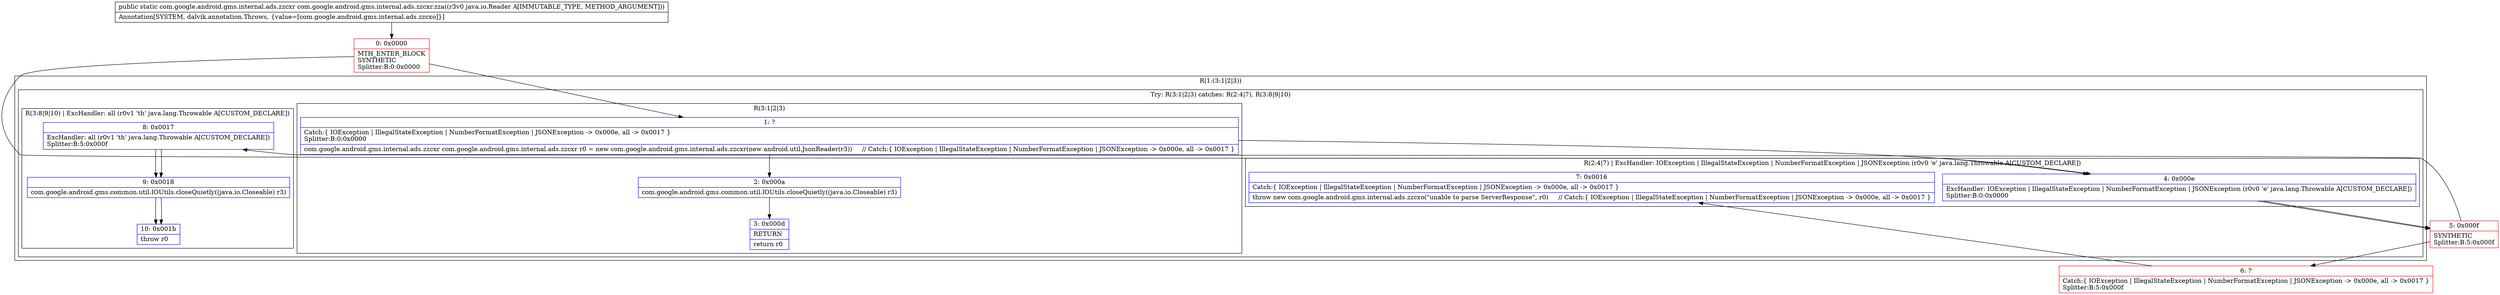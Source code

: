 digraph "CFG forcom.google.android.gms.internal.ads.zzcxr.zza(Ljava\/io\/Reader;)Lcom\/google\/android\/gms\/internal\/ads\/zzcxr;" {
subgraph cluster_Region_13235310 {
label = "R(1:(3:1|2|3))";
node [shape=record,color=blue];
subgraph cluster_TryCatchRegion_1614453899 {
label = "Try: R(3:1|2|3) catches: R(2:4|7), R(3:8|9|10)";
node [shape=record,color=blue];
subgraph cluster_Region_2141953171 {
label = "R(3:1|2|3)";
node [shape=record,color=blue];
Node_1 [shape=record,label="{1\:\ ?|Catch:\{ IOException \| IllegalStateException \| NumberFormatException \| JSONException \-\> 0x000e, all \-\> 0x0017 \}\lSplitter:B:0:0x0000\l|com.google.android.gms.internal.ads.zzcxr com.google.android.gms.internal.ads.zzcxr r0 = new com.google.android.gms.internal.ads.zzcxr(new android.util.JsonReader(r3))     \/\/ Catch:\{ IOException \| IllegalStateException \| NumberFormatException \| JSONException \-\> 0x000e, all \-\> 0x0017 \}\l}"];
Node_2 [shape=record,label="{2\:\ 0x000a|com.google.android.gms.common.util.IOUtils.closeQuietly((java.io.Closeable) r3)\l}"];
Node_3 [shape=record,label="{3\:\ 0x000d|RETURN\l|return r0\l}"];
}
subgraph cluster_Region_1777911642 {
label = "R(2:4|7) | ExcHandler: IOException \| IllegalStateException \| NumberFormatException \| JSONException (r0v0 'e' java.lang.Throwable A[CUSTOM_DECLARE])\l";
node [shape=record,color=blue];
Node_4 [shape=record,label="{4\:\ 0x000e|ExcHandler: IOException \| IllegalStateException \| NumberFormatException \| JSONException (r0v0 'e' java.lang.Throwable A[CUSTOM_DECLARE])\lSplitter:B:0:0x0000\l}"];
Node_7 [shape=record,label="{7\:\ 0x0016|Catch:\{ IOException \| IllegalStateException \| NumberFormatException \| JSONException \-\> 0x000e, all \-\> 0x0017 \}\l|throw new com.google.android.gms.internal.ads.zzcxo(\"unable to parse ServerResponse\", r0)     \/\/ Catch:\{ IOException \| IllegalStateException \| NumberFormatException \| JSONException \-\> 0x000e, all \-\> 0x0017 \}\l}"];
}
subgraph cluster_Region_2099252524 {
label = "R(3:8|9|10) | ExcHandler: all (r0v1 'th' java.lang.Throwable A[CUSTOM_DECLARE])\l";
node [shape=record,color=blue];
Node_8 [shape=record,label="{8\:\ 0x0017|ExcHandler: all (r0v1 'th' java.lang.Throwable A[CUSTOM_DECLARE])\lSplitter:B:5:0x000f\l}"];
Node_9 [shape=record,label="{9\:\ 0x0018|com.google.android.gms.common.util.IOUtils.closeQuietly((java.io.Closeable) r3)\l}"];
Node_10 [shape=record,label="{10\:\ 0x001b|throw r0\l}"];
}
}
}
subgraph cluster_Region_2099252524 {
label = "R(3:8|9|10) | ExcHandler: all (r0v1 'th' java.lang.Throwable A[CUSTOM_DECLARE])\l";
node [shape=record,color=blue];
Node_8 [shape=record,label="{8\:\ 0x0017|ExcHandler: all (r0v1 'th' java.lang.Throwable A[CUSTOM_DECLARE])\lSplitter:B:5:0x000f\l}"];
Node_9 [shape=record,label="{9\:\ 0x0018|com.google.android.gms.common.util.IOUtils.closeQuietly((java.io.Closeable) r3)\l}"];
Node_10 [shape=record,label="{10\:\ 0x001b|throw r0\l}"];
}
subgraph cluster_Region_1777911642 {
label = "R(2:4|7) | ExcHandler: IOException \| IllegalStateException \| NumberFormatException \| JSONException (r0v0 'e' java.lang.Throwable A[CUSTOM_DECLARE])\l";
node [shape=record,color=blue];
Node_4 [shape=record,label="{4\:\ 0x000e|ExcHandler: IOException \| IllegalStateException \| NumberFormatException \| JSONException (r0v0 'e' java.lang.Throwable A[CUSTOM_DECLARE])\lSplitter:B:0:0x0000\l}"];
Node_7 [shape=record,label="{7\:\ 0x0016|Catch:\{ IOException \| IllegalStateException \| NumberFormatException \| JSONException \-\> 0x000e, all \-\> 0x0017 \}\l|throw new com.google.android.gms.internal.ads.zzcxo(\"unable to parse ServerResponse\", r0)     \/\/ Catch:\{ IOException \| IllegalStateException \| NumberFormatException \| JSONException \-\> 0x000e, all \-\> 0x0017 \}\l}"];
}
Node_0 [shape=record,color=red,label="{0\:\ 0x0000|MTH_ENTER_BLOCK\lSYNTHETIC\lSplitter:B:0:0x0000\l}"];
Node_5 [shape=record,color=red,label="{5\:\ 0x000f|SYNTHETIC\lSplitter:B:5:0x000f\l}"];
Node_6 [shape=record,color=red,label="{6\:\ ?|Catch:\{ IOException \| IllegalStateException \| NumberFormatException \| JSONException \-\> 0x000e, all \-\> 0x0017 \}\lSplitter:B:5:0x000f\l}"];
MethodNode[shape=record,label="{public static com.google.android.gms.internal.ads.zzcxr com.google.android.gms.internal.ads.zzcxr.zza((r3v0 java.io.Reader A[IMMUTABLE_TYPE, METHOD_ARGUMENT]))  | Annotation[SYSTEM, dalvik.annotation.Throws, \{value=[com.google.android.gms.internal.ads.zzcxo]\}]\l}"];
MethodNode -> Node_0;
Node_1 -> Node_2;
Node_1 -> Node_4;
Node_2 -> Node_3;
Node_4 -> Node_5;
Node_8 -> Node_9;
Node_9 -> Node_10;
Node_8 -> Node_9;
Node_9 -> Node_10;
Node_4 -> Node_5;
Node_0 -> Node_1;
Node_0 -> Node_4;
Node_5 -> Node_6;
Node_5 -> Node_8;
Node_6 -> Node_7;
}

